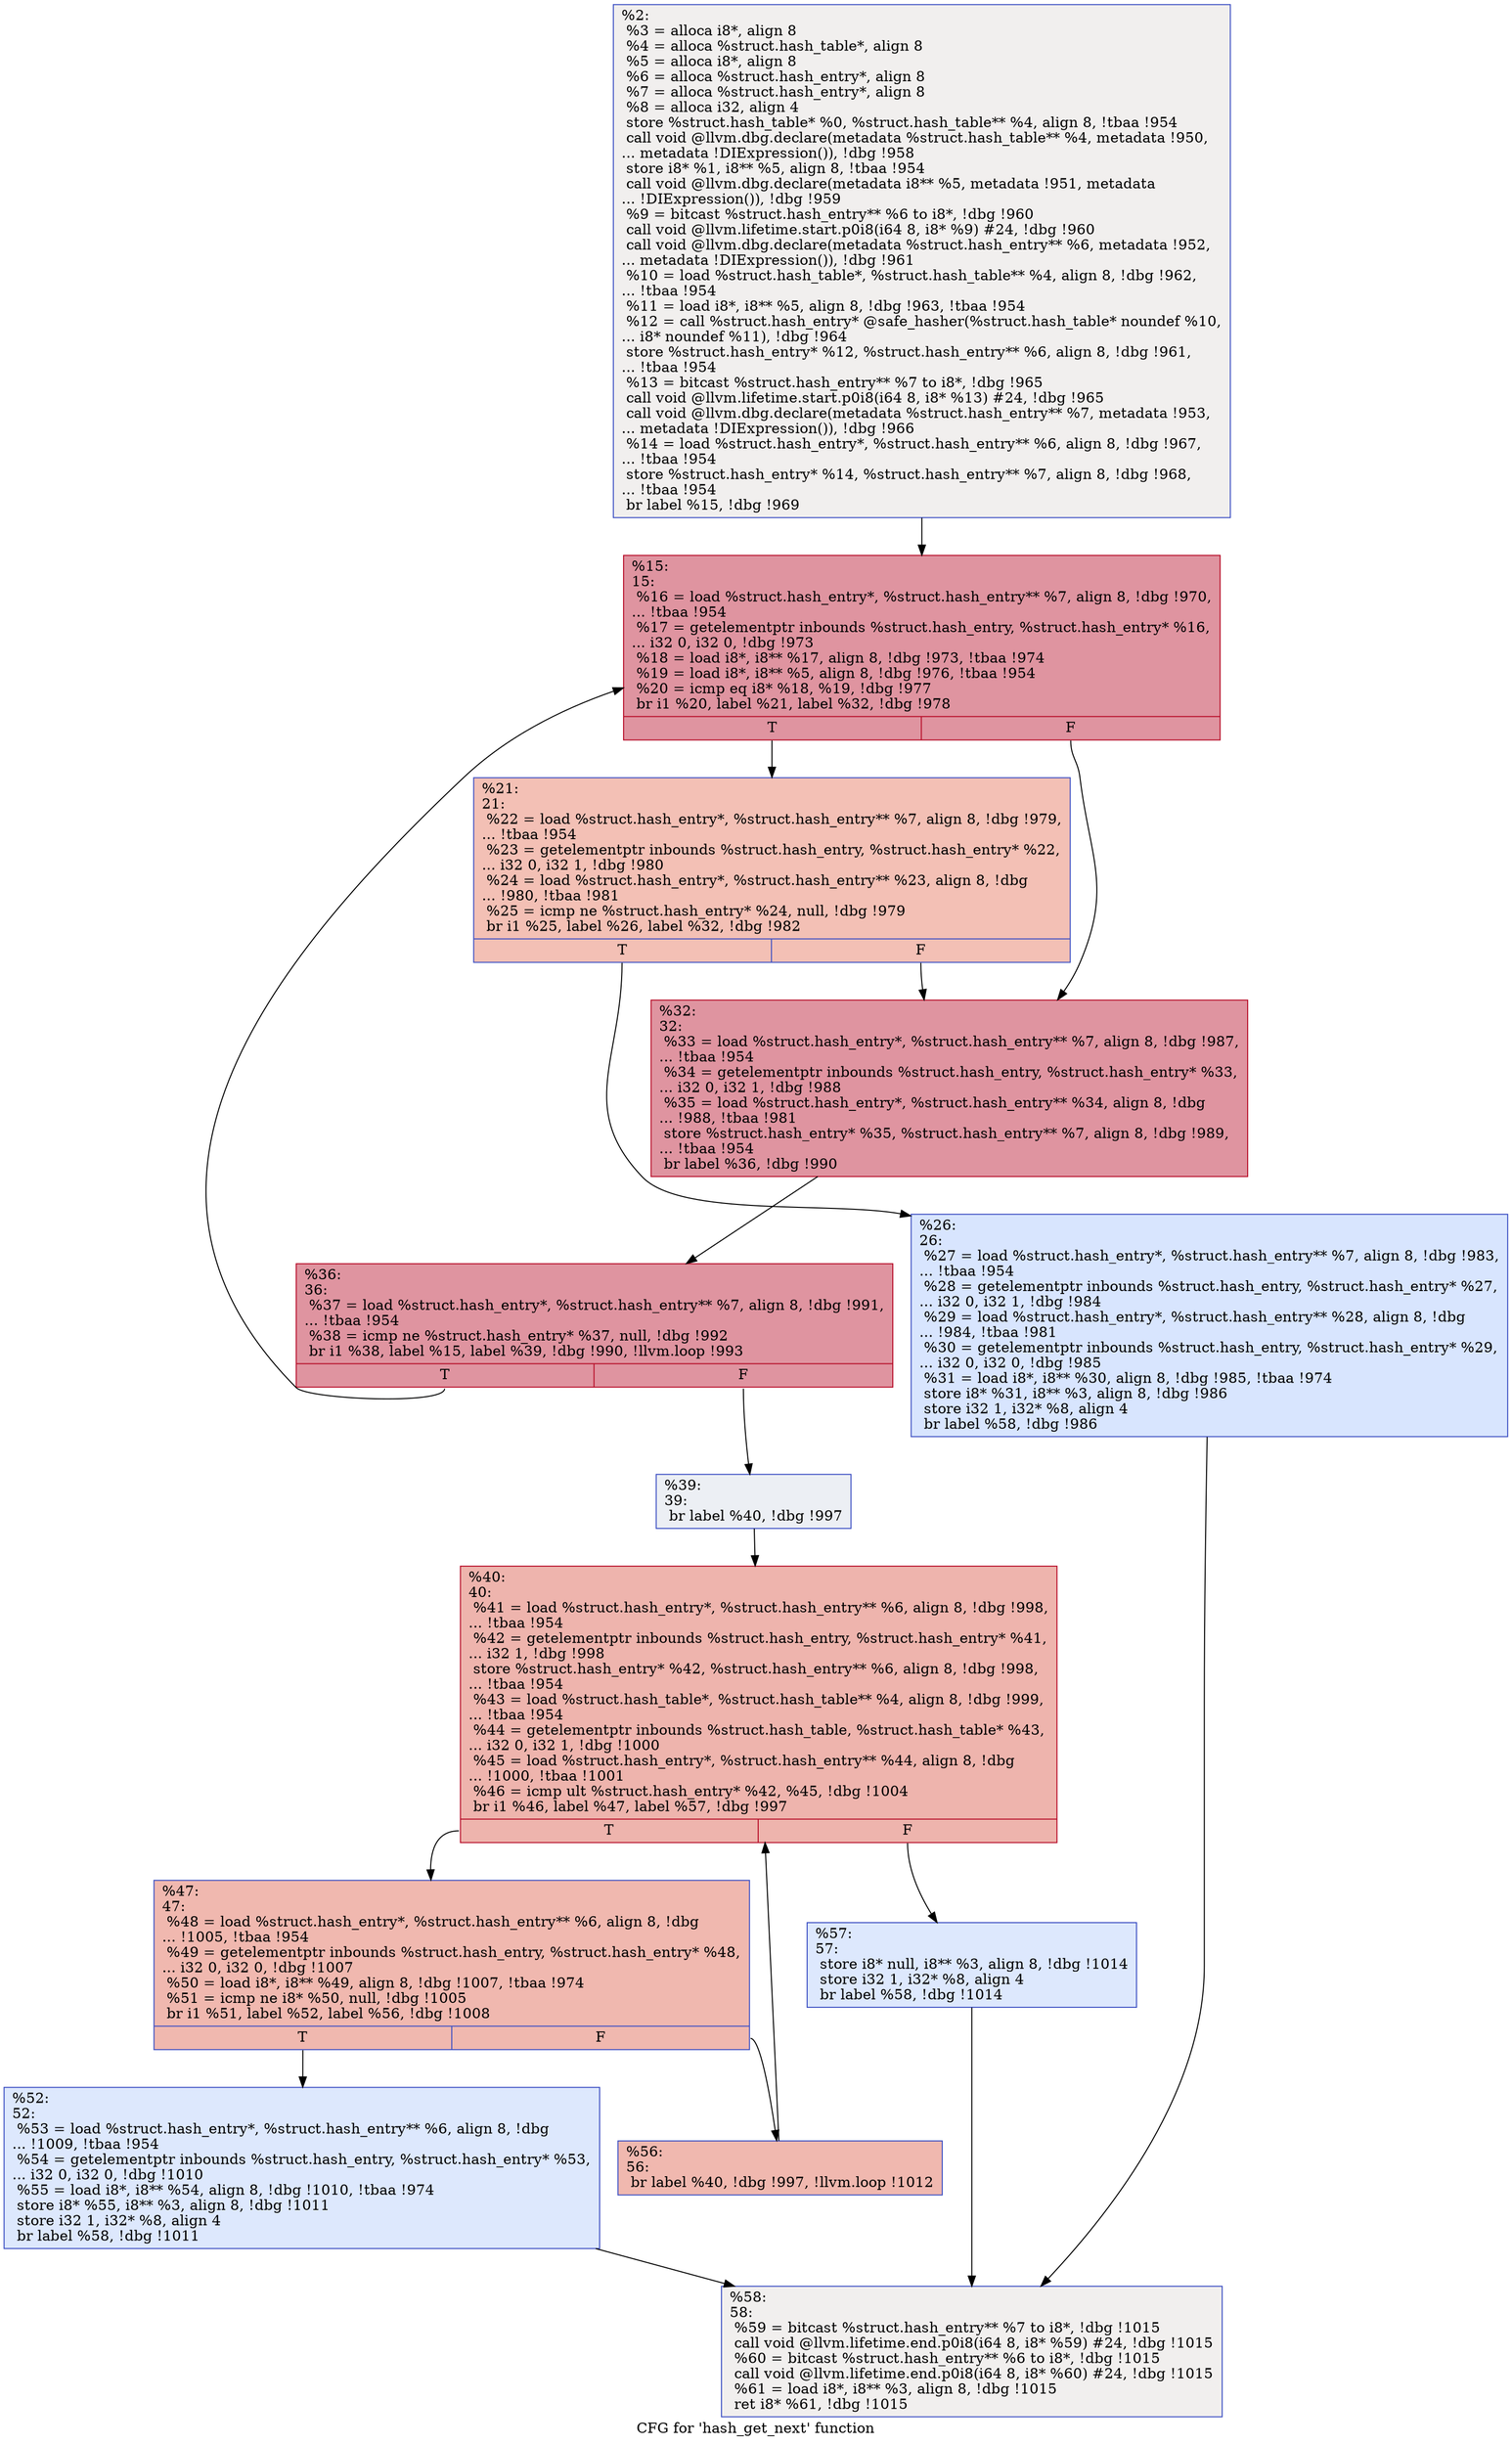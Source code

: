 digraph "CFG for 'hash_get_next' function" {
	label="CFG for 'hash_get_next' function";

	Node0xc1dc70 [shape=record,color="#3d50c3ff", style=filled, fillcolor="#e0dbd870",label="{%2:\l  %3 = alloca i8*, align 8\l  %4 = alloca %struct.hash_table*, align 8\l  %5 = alloca i8*, align 8\l  %6 = alloca %struct.hash_entry*, align 8\l  %7 = alloca %struct.hash_entry*, align 8\l  %8 = alloca i32, align 4\l  store %struct.hash_table* %0, %struct.hash_table** %4, align 8, !tbaa !954\l  call void @llvm.dbg.declare(metadata %struct.hash_table** %4, metadata !950,\l... metadata !DIExpression()), !dbg !958\l  store i8* %1, i8** %5, align 8, !tbaa !954\l  call void @llvm.dbg.declare(metadata i8** %5, metadata !951, metadata\l... !DIExpression()), !dbg !959\l  %9 = bitcast %struct.hash_entry** %6 to i8*, !dbg !960\l  call void @llvm.lifetime.start.p0i8(i64 8, i8* %9) #24, !dbg !960\l  call void @llvm.dbg.declare(metadata %struct.hash_entry** %6, metadata !952,\l... metadata !DIExpression()), !dbg !961\l  %10 = load %struct.hash_table*, %struct.hash_table** %4, align 8, !dbg !962,\l... !tbaa !954\l  %11 = load i8*, i8** %5, align 8, !dbg !963, !tbaa !954\l  %12 = call %struct.hash_entry* @safe_hasher(%struct.hash_table* noundef %10,\l... i8* noundef %11), !dbg !964\l  store %struct.hash_entry* %12, %struct.hash_entry** %6, align 8, !dbg !961,\l... !tbaa !954\l  %13 = bitcast %struct.hash_entry** %7 to i8*, !dbg !965\l  call void @llvm.lifetime.start.p0i8(i64 8, i8* %13) #24, !dbg !965\l  call void @llvm.dbg.declare(metadata %struct.hash_entry** %7, metadata !953,\l... metadata !DIExpression()), !dbg !966\l  %14 = load %struct.hash_entry*, %struct.hash_entry** %6, align 8, !dbg !967,\l... !tbaa !954\l  store %struct.hash_entry* %14, %struct.hash_entry** %7, align 8, !dbg !968,\l... !tbaa !954\l  br label %15, !dbg !969\l}"];
	Node0xc1dc70 -> Node0xc1dd30;
	Node0xc1dd30 [shape=record,color="#b70d28ff", style=filled, fillcolor="#b70d2870",label="{%15:\l15:                                               \l  %16 = load %struct.hash_entry*, %struct.hash_entry** %7, align 8, !dbg !970,\l... !tbaa !954\l  %17 = getelementptr inbounds %struct.hash_entry, %struct.hash_entry* %16,\l... i32 0, i32 0, !dbg !973\l  %18 = load i8*, i8** %17, align 8, !dbg !973, !tbaa !974\l  %19 = load i8*, i8** %5, align 8, !dbg !976, !tbaa !954\l  %20 = icmp eq i8* %18, %19, !dbg !977\l  br i1 %20, label %21, label %32, !dbg !978\l|{<s0>T|<s1>F}}"];
	Node0xc1dd30:s0 -> Node0xc1dd80;
	Node0xc1dd30:s1 -> Node0xc1de20;
	Node0xc1dd80 [shape=record,color="#3d50c3ff", style=filled, fillcolor="#e5705870",label="{%21:\l21:                                               \l  %22 = load %struct.hash_entry*, %struct.hash_entry** %7, align 8, !dbg !979,\l... !tbaa !954\l  %23 = getelementptr inbounds %struct.hash_entry, %struct.hash_entry* %22,\l... i32 0, i32 1, !dbg !980\l  %24 = load %struct.hash_entry*, %struct.hash_entry** %23, align 8, !dbg\l... !980, !tbaa !981\l  %25 = icmp ne %struct.hash_entry* %24, null, !dbg !979\l  br i1 %25, label %26, label %32, !dbg !982\l|{<s0>T|<s1>F}}"];
	Node0xc1dd80:s0 -> Node0xc1ddd0;
	Node0xc1dd80:s1 -> Node0xc1de20;
	Node0xc1ddd0 [shape=record,color="#3d50c3ff", style=filled, fillcolor="#a7c5fe70",label="{%26:\l26:                                               \l  %27 = load %struct.hash_entry*, %struct.hash_entry** %7, align 8, !dbg !983,\l... !tbaa !954\l  %28 = getelementptr inbounds %struct.hash_entry, %struct.hash_entry* %27,\l... i32 0, i32 1, !dbg !984\l  %29 = load %struct.hash_entry*, %struct.hash_entry** %28, align 8, !dbg\l... !984, !tbaa !981\l  %30 = getelementptr inbounds %struct.hash_entry, %struct.hash_entry* %29,\l... i32 0, i32 0, !dbg !985\l  %31 = load i8*, i8** %30, align 8, !dbg !985, !tbaa !974\l  store i8* %31, i8** %3, align 8, !dbg !986\l  store i32 1, i32* %8, align 4\l  br label %58, !dbg !986\l}"];
	Node0xc1ddd0 -> Node0xc1e0a0;
	Node0xc1de20 [shape=record,color="#b70d28ff", style=filled, fillcolor="#b70d2870",label="{%32:\l32:                                               \l  %33 = load %struct.hash_entry*, %struct.hash_entry** %7, align 8, !dbg !987,\l... !tbaa !954\l  %34 = getelementptr inbounds %struct.hash_entry, %struct.hash_entry* %33,\l... i32 0, i32 1, !dbg !988\l  %35 = load %struct.hash_entry*, %struct.hash_entry** %34, align 8, !dbg\l... !988, !tbaa !981\l  store %struct.hash_entry* %35, %struct.hash_entry** %7, align 8, !dbg !989,\l... !tbaa !954\l  br label %36, !dbg !990\l}"];
	Node0xc1de20 -> Node0xc1de70;
	Node0xc1de70 [shape=record,color="#b70d28ff", style=filled, fillcolor="#b70d2870",label="{%36:\l36:                                               \l  %37 = load %struct.hash_entry*, %struct.hash_entry** %7, align 8, !dbg !991,\l... !tbaa !954\l  %38 = icmp ne %struct.hash_entry* %37, null, !dbg !992\l  br i1 %38, label %15, label %39, !dbg !990, !llvm.loop !993\l|{<s0>T|<s1>F}}"];
	Node0xc1de70:s0 -> Node0xc1dd30;
	Node0xc1de70:s1 -> Node0xc1dec0;
	Node0xc1dec0 [shape=record,color="#3d50c3ff", style=filled, fillcolor="#d4dbe670",label="{%39:\l39:                                               \l  br label %40, !dbg !997\l}"];
	Node0xc1dec0 -> Node0xc1df10;
	Node0xc1df10 [shape=record,color="#b70d28ff", style=filled, fillcolor="#d8564670",label="{%40:\l40:                                               \l  %41 = load %struct.hash_entry*, %struct.hash_entry** %6, align 8, !dbg !998,\l... !tbaa !954\l  %42 = getelementptr inbounds %struct.hash_entry, %struct.hash_entry* %41,\l... i32 1, !dbg !998\l  store %struct.hash_entry* %42, %struct.hash_entry** %6, align 8, !dbg !998,\l... !tbaa !954\l  %43 = load %struct.hash_table*, %struct.hash_table** %4, align 8, !dbg !999,\l... !tbaa !954\l  %44 = getelementptr inbounds %struct.hash_table, %struct.hash_table* %43,\l... i32 0, i32 1, !dbg !1000\l  %45 = load %struct.hash_entry*, %struct.hash_entry** %44, align 8, !dbg\l... !1000, !tbaa !1001\l  %46 = icmp ult %struct.hash_entry* %42, %45, !dbg !1004\l  br i1 %46, label %47, label %57, !dbg !997\l|{<s0>T|<s1>F}}"];
	Node0xc1df10:s0 -> Node0xc1df60;
	Node0xc1df10:s1 -> Node0xc1e050;
	Node0xc1df60 [shape=record,color="#3d50c3ff", style=filled, fillcolor="#dc5d4a70",label="{%47:\l47:                                               \l  %48 = load %struct.hash_entry*, %struct.hash_entry** %6, align 8, !dbg\l... !1005, !tbaa !954\l  %49 = getelementptr inbounds %struct.hash_entry, %struct.hash_entry* %48,\l... i32 0, i32 0, !dbg !1007\l  %50 = load i8*, i8** %49, align 8, !dbg !1007, !tbaa !974\l  %51 = icmp ne i8* %50, null, !dbg !1005\l  br i1 %51, label %52, label %56, !dbg !1008\l|{<s0>T|<s1>F}}"];
	Node0xc1df60:s0 -> Node0xc1dfb0;
	Node0xc1df60:s1 -> Node0xc1e000;
	Node0xc1dfb0 [shape=record,color="#3d50c3ff", style=filled, fillcolor="#b2ccfb70",label="{%52:\l52:                                               \l  %53 = load %struct.hash_entry*, %struct.hash_entry** %6, align 8, !dbg\l... !1009, !tbaa !954\l  %54 = getelementptr inbounds %struct.hash_entry, %struct.hash_entry* %53,\l... i32 0, i32 0, !dbg !1010\l  %55 = load i8*, i8** %54, align 8, !dbg !1010, !tbaa !974\l  store i8* %55, i8** %3, align 8, !dbg !1011\l  store i32 1, i32* %8, align 4\l  br label %58, !dbg !1011\l}"];
	Node0xc1dfb0 -> Node0xc1e0a0;
	Node0xc1e000 [shape=record,color="#3d50c3ff", style=filled, fillcolor="#dc5d4a70",label="{%56:\l56:                                               \l  br label %40, !dbg !997, !llvm.loop !1012\l}"];
	Node0xc1e000 -> Node0xc1df10;
	Node0xc1e050 [shape=record,color="#3d50c3ff", style=filled, fillcolor="#b2ccfb70",label="{%57:\l57:                                               \l  store i8* null, i8** %3, align 8, !dbg !1014\l  store i32 1, i32* %8, align 4\l  br label %58, !dbg !1014\l}"];
	Node0xc1e050 -> Node0xc1e0a0;
	Node0xc1e0a0 [shape=record,color="#3d50c3ff", style=filled, fillcolor="#e0dbd870",label="{%58:\l58:                                               \l  %59 = bitcast %struct.hash_entry** %7 to i8*, !dbg !1015\l  call void @llvm.lifetime.end.p0i8(i64 8, i8* %59) #24, !dbg !1015\l  %60 = bitcast %struct.hash_entry** %6 to i8*, !dbg !1015\l  call void @llvm.lifetime.end.p0i8(i64 8, i8* %60) #24, !dbg !1015\l  %61 = load i8*, i8** %3, align 8, !dbg !1015\l  ret i8* %61, !dbg !1015\l}"];
}
